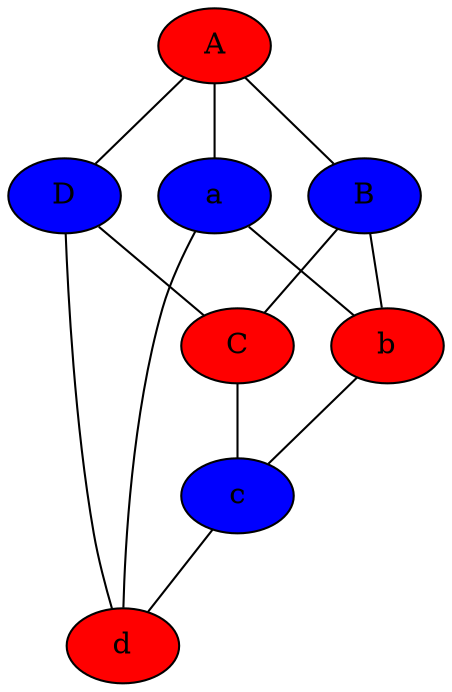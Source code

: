 graph "cube" {
edge[len=2];

  "A" -- "B";
  "A" -- "D";
  "A" -- "a";
  "A"  [style = filled, peripheries = 1, fillcolor = red, fontcolor = black, color = black];
  "B" -- "C";
  "B" -- "b";
  "B"  [style = filled, peripheries = 1, fillcolor = blue, fontcolor = black, color = black];
  "D" -- "C";
  "D" -- "d";
  "D"  [style = filled, peripheries = 1, fillcolor = blue, fontcolor = black, color = black];
  "a" -- "b";
  "a" -- "d";
  "a"  [style = filled, peripheries = 1, fillcolor = blue, fontcolor = black, color = black];
  "C" -- "c";
  "C"  [style = filled, peripheries = 1, fillcolor = red, fontcolor = black, color = black];
  "b" -- "c";
  "b"  [style = filled, peripheries = 1, fillcolor = red, fontcolor = black, color = black];
  "c" -- "d";
  "c"  [style = filled, peripheries = 1, fillcolor = blue, fontcolor = black, color = black];
  "d"  [style = filled, peripheries = 1, fillcolor = red, fontcolor = black, color = black];
}
